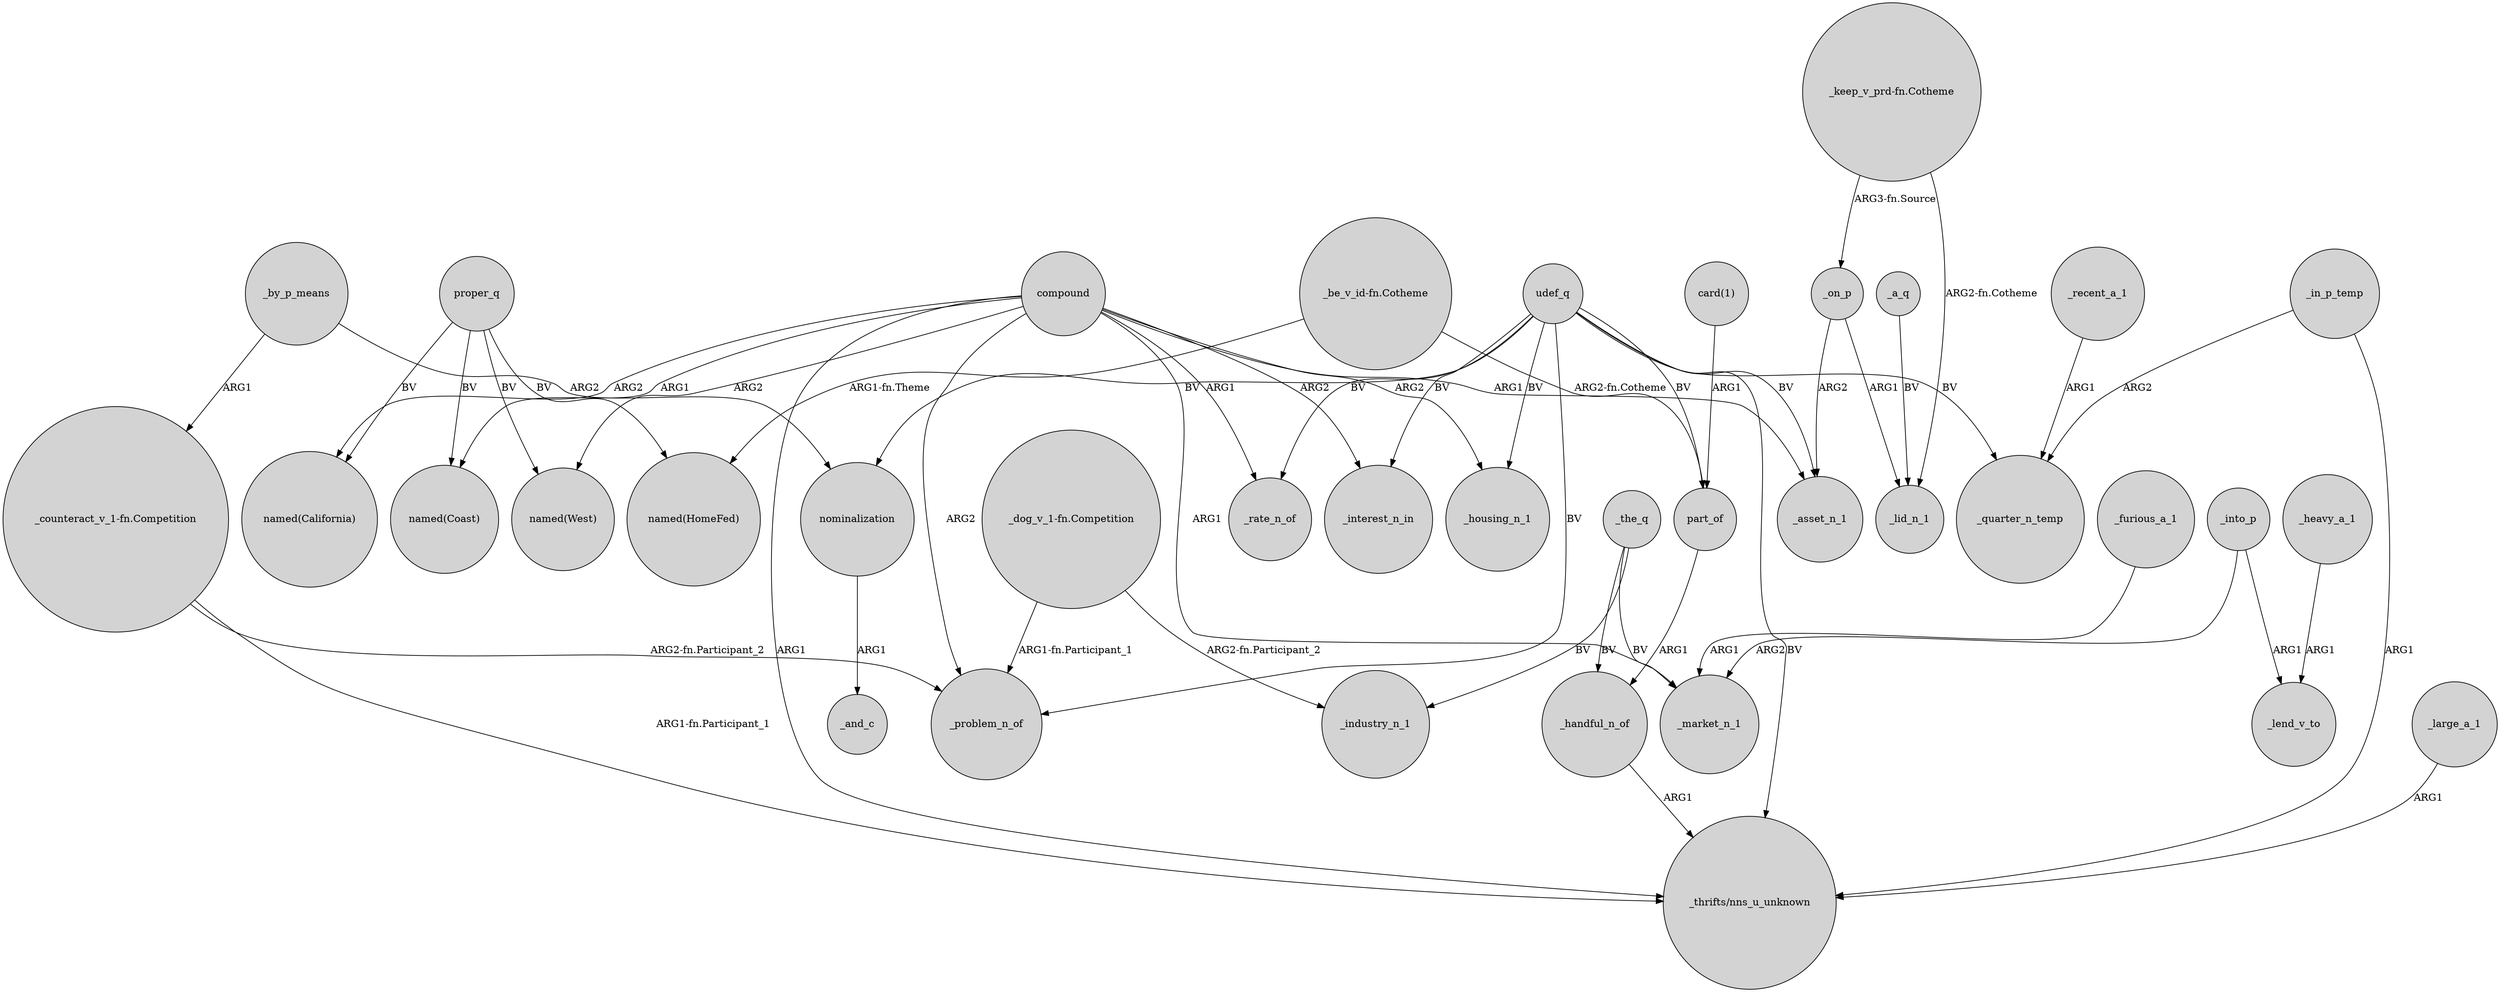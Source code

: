 digraph {
	node [shape=circle style=filled]
	"_be_v_id-fn.Cotheme" -> part_of [label="ARG2-fn.Cotheme"]
	compound -> "named(Coast)" [label=ARG1]
	_into_p -> _lend_v_to [label=ARG1]
	_on_p -> _asset_n_1 [label=ARG2]
	_in_p_temp -> _quarter_n_temp [label=ARG2]
	_heavy_a_1 -> _lend_v_to [label=ARG1]
	compound -> _problem_n_of [label=ARG2]
	udef_q -> _problem_n_of [label=BV]
	compound -> _housing_n_1 [label=ARG2]
	udef_q -> part_of [label=BV]
	_the_q -> _handful_n_of [label=BV]
	"_counteract_v_1-fn.Competition" -> "_thrifts/nns_u_unknown" [label="ARG1-fn.Participant_1"]
	compound -> "named(California)" [label=ARG2]
	udef_q -> nominalization [label=BV]
	"_dog_v_1-fn.Competition" -> _problem_n_of [label="ARG1-fn.Participant_1"]
	"_counteract_v_1-fn.Competition" -> _problem_n_of [label="ARG2-fn.Participant_2"]
	compound -> _rate_n_of [label=ARG1]
	udef_q -> _rate_n_of [label=BV]
	udef_q -> _asset_n_1 [label=BV]
	proper_q -> "named(HomeFed)" [label=BV]
	"card(1)" -> part_of [label=ARG1]
	"_be_v_id-fn.Cotheme" -> "named(HomeFed)" [label="ARG1-fn.Theme"]
	_furious_a_1 -> _market_n_1 [label=ARG1]
	nominalization -> _and_c [label=ARG1]
	_the_q -> _market_n_1 [label=BV]
	_handful_n_of -> "_thrifts/nns_u_unknown" [label=ARG1]
	udef_q -> "_thrifts/nns_u_unknown" [label=BV]
	compound -> "named(West)" [label=ARG2]
	"_keep_v_prd-fn.Cotheme" -> _on_p [label="ARG3-fn.Source"]
	"_keep_v_prd-fn.Cotheme" -> _lid_n_1 [label="ARG2-fn.Cotheme"]
	_large_a_1 -> "_thrifts/nns_u_unknown" [label=ARG1]
	_by_p_means -> nominalization [label=ARG2]
	proper_q -> "named(West)" [label=BV]
	proper_q -> "named(Coast)" [label=BV]
	part_of -> _handful_n_of [label=ARG1]
	_recent_a_1 -> _quarter_n_temp [label=ARG1]
	compound -> _asset_n_1 [label=ARG1]
	_on_p -> _lid_n_1 [label=ARG1]
	compound -> "_thrifts/nns_u_unknown" [label=ARG1]
	udef_q -> _quarter_n_temp [label=BV]
	_in_p_temp -> "_thrifts/nns_u_unknown" [label=ARG1]
	udef_q -> _interest_n_in [label=BV]
	_a_q -> _lid_n_1 [label=BV]
	proper_q -> "named(California)" [label=BV]
	compound -> _market_n_1 [label=ARG1]
	_the_q -> _industry_n_1 [label=BV]
	udef_q -> _housing_n_1 [label=BV]
	compound -> _interest_n_in [label=ARG2]
	"_dog_v_1-fn.Competition" -> _industry_n_1 [label="ARG2-fn.Participant_2"]
	_into_p -> _market_n_1 [label=ARG2]
	_by_p_means -> "_counteract_v_1-fn.Competition" [label=ARG1]
}
